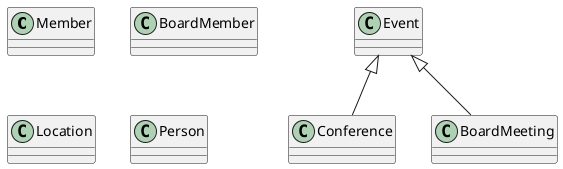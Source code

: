 @startuml
class Member{
}

class BoardMember {
}

class Event {
}

class Conference {
}

class BoardMeeting {
}

class Location {
}

class Person {
}

Event <|-- Conference
Event <|-- BoardMeeting

@enduml